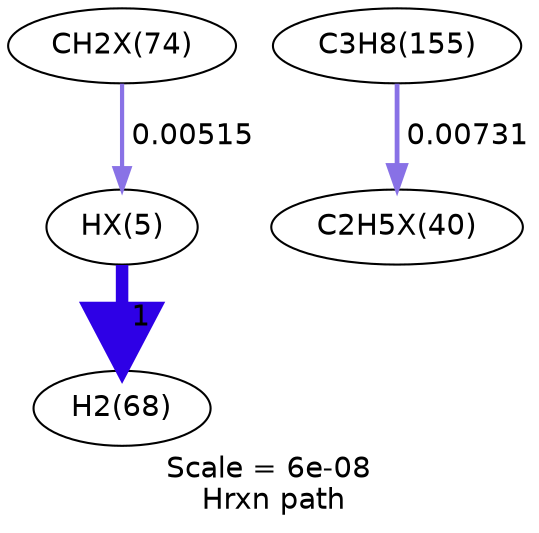 digraph reaction_paths {
center=1;
s30 -> s8[fontname="Helvetica", style="setlinewidth(6)", arrowsize=3, color="0.7, 1.5, 0.9"
, label=" 1"];
s41 -> s30[fontname="Helvetica", style="setlinewidth(2.02)", arrowsize=1.01, color="0.7, 0.505, 0.9"
, label=" 0.00515"];
s11 -> s33[fontname="Helvetica", style="setlinewidth(2.29)", arrowsize=1.14, color="0.7, 0.507, 0.9"
, label=" 0.00731"];
s8 [ fontname="Helvetica", label="H2(68)"];
s11 [ fontname="Helvetica", label="C3H8(155)"];
s30 [ fontname="Helvetica", label="HX(5)"];
s33 [ fontname="Helvetica", label="C2H5X(40)"];
s41 [ fontname="Helvetica", label="CH2X(74)"];
 label = "Scale = 6e-08\l Hrxn path";
 fontname = "Helvetica";
}
